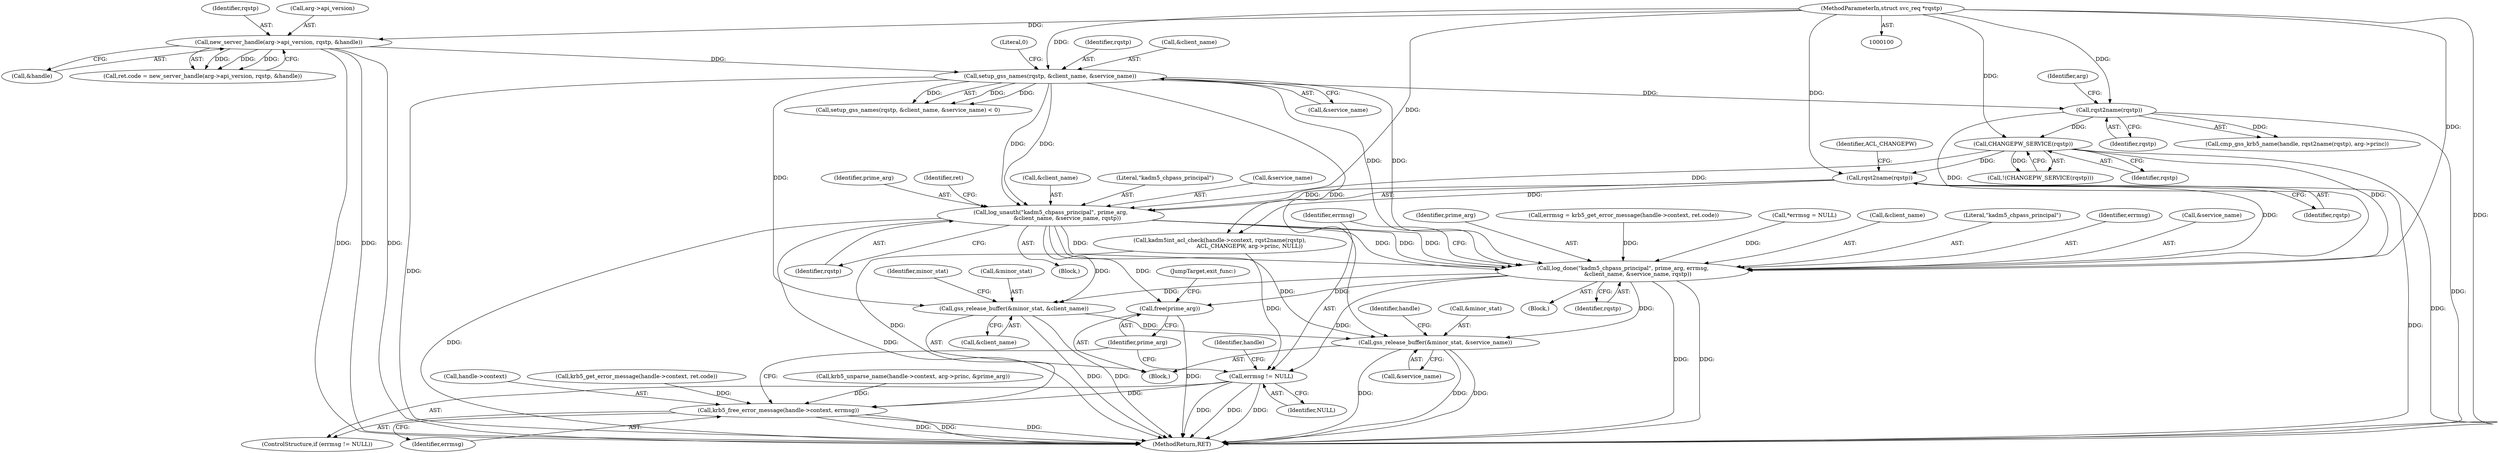 digraph "0_krb5_83ed75feba32e46f736fcce0d96a0445f29b96c2@pointer" {
"1000262" [label="(Call,log_unauth(\"kadm5_chpass_principal\", prime_arg,\n                   &client_name, &service_name, rqstp))"];
"1000156" [label="(Call,setup_gss_names(rqstp, &client_name, &service_name))"];
"1000129" [label="(Call,new_server_handle(arg->api_version, rqstp, &handle))"];
"1000102" [label="(MethodParameterIn,struct svc_req *rqstp)"];
"1000229" [label="(Call,rqst2name(rqstp))"];
"1000223" [label="(Call,CHANGEPW_SERVICE(rqstp))"];
"1000190" [label="(Call,rqst2name(rqstp))"];
"1000297" [label="(Call,log_done(\"kadm5_chpass_principal\", prime_arg, errmsg,\n                 &client_name, &service_name, rqstp))"];
"1000307" [label="(Call,errmsg != NULL)"];
"1000310" [label="(Call,krb5_free_error_message(handle->context, errmsg))"];
"1000315" [label="(Call,free(prime_arg))"];
"1000318" [label="(Call,gss_release_buffer(&minor_stat, &client_name))"];
"1000323" [label="(Call,gss_release_buffer(&minor_stat, &service_name))"];
"1000224" [label="(Identifier,rqstp)"];
"1000133" [label="(Identifier,rqstp)"];
"1000190" [label="(Call,rqst2name(rqstp))"];
"1000299" [label="(Identifier,prime_arg)"];
"1000288" [label="(Call,errmsg = krb5_get_error_message(handle->context, ret.code))"];
"1000267" [label="(Call,&service_name)"];
"1000156" [label="(Call,setup_gss_names(rqstp, &client_name, &service_name))"];
"1000265" [label="(Call,&client_name)"];
"1000321" [label="(Call,&client_name)"];
"1000310" [label="(Call,krb5_free_error_message(handle->context, errmsg))"];
"1000329" [label="(Identifier,handle)"];
"1000134" [label="(Call,&handle)"];
"1000263" [label="(Literal,\"kadm5_chpass_principal\")"];
"1000324" [label="(Call,&minor_stat)"];
"1000309" [label="(Identifier,NULL)"];
"1000264" [label="(Identifier,prime_arg)"];
"1000155" [label="(Call,setup_gss_names(rqstp, &client_name, &service_name) < 0)"];
"1000125" [label="(Call,ret.code = new_server_handle(arg->api_version, rqstp, &handle))"];
"1000314" [label="(Identifier,errmsg)"];
"1000333" [label="(MethodReturn,RET)"];
"1000230" [label="(Identifier,rqstp)"];
"1000191" [label="(Identifier,rqstp)"];
"1000261" [label="(Block,)"];
"1000162" [label="(Literal,0)"];
"1000269" [label="(Identifier,rqstp)"];
"1000315" [label="(Call,free(prime_arg))"];
"1000272" [label="(Identifier,ret)"];
"1000129" [label="(Call,new_server_handle(arg->api_version, rqstp, &handle))"];
"1000171" [label="(Call,krb5_unparse_name(handle->context, arg->princ, &prime_arg))"];
"1000311" [label="(Call,handle->context)"];
"1000157" [label="(Identifier,rqstp)"];
"1000130" [label="(Call,arg->api_version)"];
"1000229" [label="(Call,rqst2name(rqstp))"];
"1000281" [label="(Block,)"];
"1000117" [label="(Call,*errmsg = NULL)"];
"1000318" [label="(Call,gss_release_buffer(&minor_stat, &client_name))"];
"1000301" [label="(Call,&client_name)"];
"1000103" [label="(Block,)"];
"1000290" [label="(Call,krb5_get_error_message(handle->context, ret.code))"];
"1000231" [label="(Identifier,ACL_CHANGEPW)"];
"1000323" [label="(Call,gss_release_buffer(&minor_stat, &service_name))"];
"1000306" [label="(ControlStructure,if (errmsg != NULL))"];
"1000326" [label="(Call,&service_name)"];
"1000158" [label="(Call,&client_name)"];
"1000319" [label="(Call,&minor_stat)"];
"1000298" [label="(Literal,\"kadm5_chpass_principal\")"];
"1000102" [label="(MethodParameterIn,struct svc_req *rqstp)"];
"1000297" [label="(Call,log_done(\"kadm5_chpass_principal\", prime_arg, errmsg,\n                 &client_name, &service_name, rqstp))"];
"1000312" [label="(Identifier,handle)"];
"1000300" [label="(Identifier,errmsg)"];
"1000303" [label="(Call,&service_name)"];
"1000223" [label="(Call,CHANGEPW_SERVICE(rqstp))"];
"1000325" [label="(Identifier,minor_stat)"];
"1000225" [label="(Call,kadm5int_acl_check(handle->context, rqst2name(rqstp),\n                                  ACL_CHANGEPW, arg->princ, NULL))"];
"1000308" [label="(Identifier,errmsg)"];
"1000188" [label="(Call,cmp_gss_krb5_name(handle, rqst2name(rqstp), arg->princ))"];
"1000305" [label="(Identifier,rqstp)"];
"1000317" [label="(JumpTarget,exit_func:)"];
"1000160" [label="(Call,&service_name)"];
"1000307" [label="(Call,errmsg != NULL)"];
"1000193" [label="(Identifier,arg)"];
"1000222" [label="(Call,!(CHANGEPW_SERVICE(rqstp)))"];
"1000316" [label="(Identifier,prime_arg)"];
"1000262" [label="(Call,log_unauth(\"kadm5_chpass_principal\", prime_arg,\n                   &client_name, &service_name, rqstp))"];
"1000262" -> "1000261"  [label="AST: "];
"1000262" -> "1000269"  [label="CFG: "];
"1000263" -> "1000262"  [label="AST: "];
"1000264" -> "1000262"  [label="AST: "];
"1000265" -> "1000262"  [label="AST: "];
"1000267" -> "1000262"  [label="AST: "];
"1000269" -> "1000262"  [label="AST: "];
"1000272" -> "1000262"  [label="CFG: "];
"1000262" -> "1000333"  [label="DDG: "];
"1000262" -> "1000333"  [label="DDG: "];
"1000156" -> "1000262"  [label="DDG: "];
"1000156" -> "1000262"  [label="DDG: "];
"1000229" -> "1000262"  [label="DDG: "];
"1000223" -> "1000262"  [label="DDG: "];
"1000102" -> "1000262"  [label="DDG: "];
"1000262" -> "1000297"  [label="DDG: "];
"1000262" -> "1000297"  [label="DDG: "];
"1000262" -> "1000297"  [label="DDG: "];
"1000262" -> "1000297"  [label="DDG: "];
"1000262" -> "1000315"  [label="DDG: "];
"1000262" -> "1000318"  [label="DDG: "];
"1000262" -> "1000323"  [label="DDG: "];
"1000156" -> "1000155"  [label="AST: "];
"1000156" -> "1000160"  [label="CFG: "];
"1000157" -> "1000156"  [label="AST: "];
"1000158" -> "1000156"  [label="AST: "];
"1000160" -> "1000156"  [label="AST: "];
"1000162" -> "1000156"  [label="CFG: "];
"1000156" -> "1000333"  [label="DDG: "];
"1000156" -> "1000155"  [label="DDG: "];
"1000156" -> "1000155"  [label="DDG: "];
"1000156" -> "1000155"  [label="DDG: "];
"1000129" -> "1000156"  [label="DDG: "];
"1000102" -> "1000156"  [label="DDG: "];
"1000156" -> "1000190"  [label="DDG: "];
"1000156" -> "1000297"  [label="DDG: "];
"1000156" -> "1000297"  [label="DDG: "];
"1000156" -> "1000318"  [label="DDG: "];
"1000156" -> "1000323"  [label="DDG: "];
"1000129" -> "1000125"  [label="AST: "];
"1000129" -> "1000134"  [label="CFG: "];
"1000130" -> "1000129"  [label="AST: "];
"1000133" -> "1000129"  [label="AST: "];
"1000134" -> "1000129"  [label="AST: "];
"1000125" -> "1000129"  [label="CFG: "];
"1000129" -> "1000333"  [label="DDG: "];
"1000129" -> "1000333"  [label="DDG: "];
"1000129" -> "1000333"  [label="DDG: "];
"1000129" -> "1000125"  [label="DDG: "];
"1000129" -> "1000125"  [label="DDG: "];
"1000129" -> "1000125"  [label="DDG: "];
"1000102" -> "1000129"  [label="DDG: "];
"1000102" -> "1000100"  [label="AST: "];
"1000102" -> "1000333"  [label="DDG: "];
"1000102" -> "1000190"  [label="DDG: "];
"1000102" -> "1000223"  [label="DDG: "];
"1000102" -> "1000229"  [label="DDG: "];
"1000102" -> "1000297"  [label="DDG: "];
"1000229" -> "1000225"  [label="AST: "];
"1000229" -> "1000230"  [label="CFG: "];
"1000230" -> "1000229"  [label="AST: "];
"1000231" -> "1000229"  [label="CFG: "];
"1000229" -> "1000333"  [label="DDG: "];
"1000229" -> "1000225"  [label="DDG: "];
"1000223" -> "1000229"  [label="DDG: "];
"1000229" -> "1000297"  [label="DDG: "];
"1000223" -> "1000222"  [label="AST: "];
"1000223" -> "1000224"  [label="CFG: "];
"1000224" -> "1000223"  [label="AST: "];
"1000222" -> "1000223"  [label="CFG: "];
"1000223" -> "1000333"  [label="DDG: "];
"1000223" -> "1000222"  [label="DDG: "];
"1000190" -> "1000223"  [label="DDG: "];
"1000223" -> "1000297"  [label="DDG: "];
"1000190" -> "1000188"  [label="AST: "];
"1000190" -> "1000191"  [label="CFG: "];
"1000191" -> "1000190"  [label="AST: "];
"1000193" -> "1000190"  [label="CFG: "];
"1000190" -> "1000333"  [label="DDG: "];
"1000190" -> "1000188"  [label="DDG: "];
"1000190" -> "1000297"  [label="DDG: "];
"1000297" -> "1000281"  [label="AST: "];
"1000297" -> "1000305"  [label="CFG: "];
"1000298" -> "1000297"  [label="AST: "];
"1000299" -> "1000297"  [label="AST: "];
"1000300" -> "1000297"  [label="AST: "];
"1000301" -> "1000297"  [label="AST: "];
"1000303" -> "1000297"  [label="AST: "];
"1000305" -> "1000297"  [label="AST: "];
"1000308" -> "1000297"  [label="CFG: "];
"1000297" -> "1000333"  [label="DDG: "];
"1000297" -> "1000333"  [label="DDG: "];
"1000288" -> "1000297"  [label="DDG: "];
"1000117" -> "1000297"  [label="DDG: "];
"1000297" -> "1000307"  [label="DDG: "];
"1000297" -> "1000315"  [label="DDG: "];
"1000297" -> "1000318"  [label="DDG: "];
"1000297" -> "1000323"  [label="DDG: "];
"1000307" -> "1000306"  [label="AST: "];
"1000307" -> "1000309"  [label="CFG: "];
"1000308" -> "1000307"  [label="AST: "];
"1000309" -> "1000307"  [label="AST: "];
"1000312" -> "1000307"  [label="CFG: "];
"1000316" -> "1000307"  [label="CFG: "];
"1000307" -> "1000333"  [label="DDG: "];
"1000307" -> "1000333"  [label="DDG: "];
"1000307" -> "1000333"  [label="DDG: "];
"1000225" -> "1000307"  [label="DDG: "];
"1000307" -> "1000310"  [label="DDG: "];
"1000310" -> "1000306"  [label="AST: "];
"1000310" -> "1000314"  [label="CFG: "];
"1000311" -> "1000310"  [label="AST: "];
"1000314" -> "1000310"  [label="AST: "];
"1000316" -> "1000310"  [label="CFG: "];
"1000310" -> "1000333"  [label="DDG: "];
"1000310" -> "1000333"  [label="DDG: "];
"1000310" -> "1000333"  [label="DDG: "];
"1000290" -> "1000310"  [label="DDG: "];
"1000171" -> "1000310"  [label="DDG: "];
"1000225" -> "1000310"  [label="DDG: "];
"1000315" -> "1000103"  [label="AST: "];
"1000315" -> "1000316"  [label="CFG: "];
"1000316" -> "1000315"  [label="AST: "];
"1000317" -> "1000315"  [label="CFG: "];
"1000315" -> "1000333"  [label="DDG: "];
"1000318" -> "1000103"  [label="AST: "];
"1000318" -> "1000321"  [label="CFG: "];
"1000319" -> "1000318"  [label="AST: "];
"1000321" -> "1000318"  [label="AST: "];
"1000325" -> "1000318"  [label="CFG: "];
"1000318" -> "1000333"  [label="DDG: "];
"1000318" -> "1000333"  [label="DDG: "];
"1000318" -> "1000323"  [label="DDG: "];
"1000323" -> "1000103"  [label="AST: "];
"1000323" -> "1000326"  [label="CFG: "];
"1000324" -> "1000323"  [label="AST: "];
"1000326" -> "1000323"  [label="AST: "];
"1000329" -> "1000323"  [label="CFG: "];
"1000323" -> "1000333"  [label="DDG: "];
"1000323" -> "1000333"  [label="DDG: "];
"1000323" -> "1000333"  [label="DDG: "];
}
